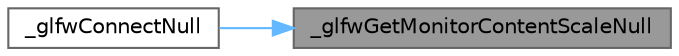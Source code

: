 digraph "_glfwGetMonitorContentScaleNull"
{
 // LATEX_PDF_SIZE
  bgcolor="transparent";
  edge [fontname=Helvetica,fontsize=10,labelfontname=Helvetica,labelfontsize=10];
  node [fontname=Helvetica,fontsize=10,shape=box,height=0.2,width=0.4];
  rankdir="RL";
  Node1 [id="Node000001",label="_glfwGetMonitorContentScaleNull",height=0.2,width=0.4,color="gray40", fillcolor="grey60", style="filled", fontcolor="black",tooltip=" "];
  Node1 -> Node2 [id="edge1_Node000001_Node000002",dir="back",color="steelblue1",style="solid",tooltip=" "];
  Node2 [id="Node000002",label="_glfwConnectNull",height=0.2,width=0.4,color="grey40", fillcolor="white", style="filled",URL="$_classes_2lib_2external_2glfw_2src_2null__init_8c.html#ab1d5e6831b39be2c5c38a03e6c2d0b86",tooltip=" "];
}

